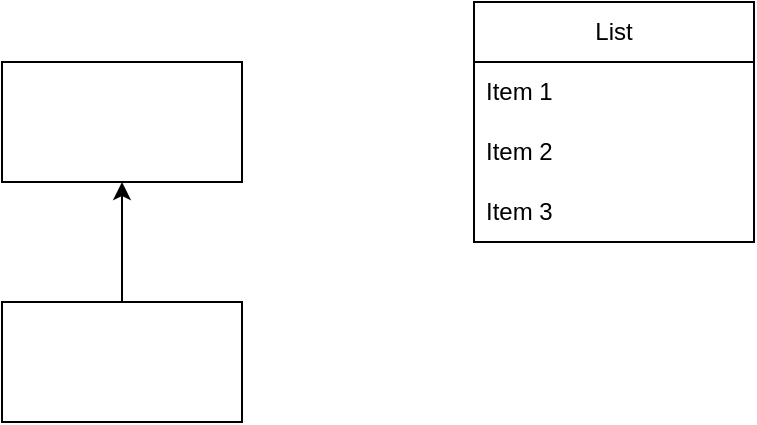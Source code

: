 <mxfile version="24.3.1" type="github">
  <diagram name="第 1 页" id="LbknMA0x1aDyaL_5ew7E">
    <mxGraphModel dx="954" dy="496" grid="1" gridSize="10" guides="1" tooltips="1" connect="1" arrows="1" fold="1" page="1" pageScale="1" pageWidth="827" pageHeight="1169" math="0" shadow="0">
      <root>
        <mxCell id="0" />
        <mxCell id="1" parent="0" />
        <mxCell id="Wz10FMq1Po8clrNMjcaH-1" value="" style="rounded=0;whiteSpace=wrap;html=1;" vertex="1" parent="1">
          <mxGeometry x="294" y="150" width="120" height="60" as="geometry" />
        </mxCell>
        <mxCell id="Wz10FMq1Po8clrNMjcaH-2" value="" style="rounded=0;whiteSpace=wrap;html=1;" vertex="1" parent="1">
          <mxGeometry x="294" y="270" width="120" height="60" as="geometry" />
        </mxCell>
        <mxCell id="Wz10FMq1Po8clrNMjcaH-3" value="" style="endArrow=classic;html=1;rounded=0;entryX=0.5;entryY=1;entryDx=0;entryDy=0;exitX=0.5;exitY=0;exitDx=0;exitDy=0;" edge="1" parent="1" source="Wz10FMq1Po8clrNMjcaH-2" target="Wz10FMq1Po8clrNMjcaH-1">
          <mxGeometry width="50" height="50" relative="1" as="geometry">
            <mxPoint x="390" y="280" as="sourcePoint" />
            <mxPoint x="440" y="230" as="targetPoint" />
          </mxGeometry>
        </mxCell>
        <mxCell id="Wz10FMq1Po8clrNMjcaH-4" value="List" style="swimlane;fontStyle=0;childLayout=stackLayout;horizontal=1;startSize=30;horizontalStack=0;resizeParent=1;resizeParentMax=0;resizeLast=0;collapsible=1;marginBottom=0;whiteSpace=wrap;html=1;" vertex="1" parent="1">
          <mxGeometry x="530" y="120" width="140" height="120" as="geometry" />
        </mxCell>
        <mxCell id="Wz10FMq1Po8clrNMjcaH-5" value="Item 1" style="text;strokeColor=none;fillColor=none;align=left;verticalAlign=middle;spacingLeft=4;spacingRight=4;overflow=hidden;points=[[0,0.5],[1,0.5]];portConstraint=eastwest;rotatable=0;whiteSpace=wrap;html=1;" vertex="1" parent="Wz10FMq1Po8clrNMjcaH-4">
          <mxGeometry y="30" width="140" height="30" as="geometry" />
        </mxCell>
        <mxCell id="Wz10FMq1Po8clrNMjcaH-6" value="Item 2" style="text;strokeColor=none;fillColor=none;align=left;verticalAlign=middle;spacingLeft=4;spacingRight=4;overflow=hidden;points=[[0,0.5],[1,0.5]];portConstraint=eastwest;rotatable=0;whiteSpace=wrap;html=1;" vertex="1" parent="Wz10FMq1Po8clrNMjcaH-4">
          <mxGeometry y="60" width="140" height="30" as="geometry" />
        </mxCell>
        <mxCell id="Wz10FMq1Po8clrNMjcaH-7" value="Item 3" style="text;strokeColor=none;fillColor=none;align=left;verticalAlign=middle;spacingLeft=4;spacingRight=4;overflow=hidden;points=[[0,0.5],[1,0.5]];portConstraint=eastwest;rotatable=0;whiteSpace=wrap;html=1;" vertex="1" parent="Wz10FMq1Po8clrNMjcaH-4">
          <mxGeometry y="90" width="140" height="30" as="geometry" />
        </mxCell>
      </root>
    </mxGraphModel>
  </diagram>
</mxfile>

